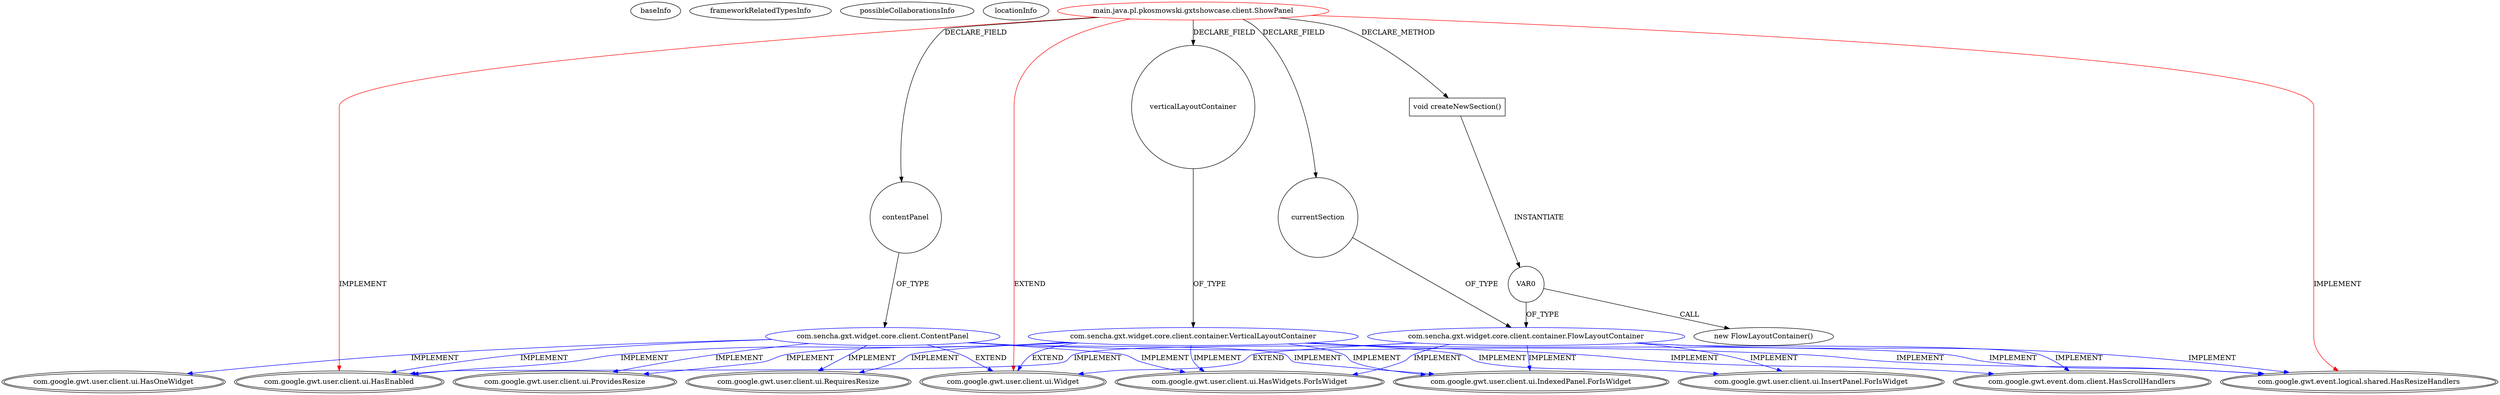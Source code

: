 digraph {
baseInfo[graphId=3416,category="extension_graph",isAnonymous=false,possibleRelation=true]
frameworkRelatedTypesInfo[0="com.google.gwt.user.client.ui.Widget",1="com.google.gwt.event.logical.shared.HasResizeHandlers",2="com.google.gwt.user.client.ui.HasEnabled"]
possibleCollaborationsInfo[0="3416~CLIENT_METHOD_DECLARATION-INSTANTIATION-FIELD_DECLARATION-~com.google.gwt.user.client.ui.Widget com.google.gwt.event.logical.shared.HasResizeHandlers com.google.gwt.user.client.ui.HasEnabled ~com.google.gwt.user.client.ui.Widget com.google.gwt.event.logical.shared.HasResizeHandlers com.google.gwt.user.client.ui.HasEnabled com.google.gwt.user.client.ui.HasWidgets.ForIsWidget com.google.gwt.user.client.ui.IndexedPanel.ForIsWidget com.google.gwt.user.client.ui.InsertPanel.ForIsWidget com.google.gwt.event.dom.client.HasScrollHandlers ~false~false",1="3416~FIELD_DECLARATION-~com.google.gwt.user.client.ui.Widget com.google.gwt.event.logical.shared.HasResizeHandlers com.google.gwt.user.client.ui.HasEnabled ~com.google.gwt.user.client.ui.Widget com.google.gwt.event.logical.shared.HasResizeHandlers com.google.gwt.user.client.ui.HasEnabled com.google.gwt.user.client.ui.HasWidgets.ForIsWidget com.google.gwt.user.client.ui.IndexedPanel.ForIsWidget com.google.gwt.user.client.ui.RequiresResize com.google.gwt.user.client.ui.ProvidesResize com.google.gwt.user.client.ui.InsertPanel.ForIsWidget com.google.gwt.event.dom.client.HasScrollHandlers ~false~false",2="3416~FIELD_DECLARATION-~com.google.gwt.user.client.ui.Widget com.google.gwt.event.logical.shared.HasResizeHandlers com.google.gwt.user.client.ui.HasEnabled ~com.google.gwt.user.client.ui.Widget com.google.gwt.event.logical.shared.HasResizeHandlers com.google.gwt.user.client.ui.HasEnabled com.google.gwt.user.client.ui.HasWidgets.ForIsWidget com.google.gwt.user.client.ui.IndexedPanel.ForIsWidget com.google.gwt.user.client.ui.RequiresResize com.google.gwt.user.client.ui.ProvidesResize com.google.gwt.user.client.ui.HasOneWidget ~false~false"]
locationInfo[projectName="kospiotr-gwt-layout-designer",filePath="/kospiotr-gwt-layout-designer/gwt-layout-designer-master/src/main/java/pl/pkosmowski/gxtshowcase/client/ShowPanel.java",contextSignature="ShowPanel",graphId="3416"]
0[label="main.java.pl.pkosmowski.gxtshowcase.client.ShowPanel",vertexType="ROOT_CLIENT_CLASS_DECLARATION",isFrameworkType=false,color=red]
1[label="com.google.gwt.user.client.ui.Widget",vertexType="FRAMEWORK_CLASS_TYPE",isFrameworkType=true,peripheries=2]
2[label="com.google.gwt.event.logical.shared.HasResizeHandlers",vertexType="FRAMEWORK_INTERFACE_TYPE",isFrameworkType=true,peripheries=2]
3[label="com.google.gwt.user.client.ui.HasEnabled",vertexType="FRAMEWORK_INTERFACE_TYPE",isFrameworkType=true,peripheries=2]
4[label="contentPanel",vertexType="FIELD_DECLARATION",isFrameworkType=false,shape=circle]
5[label="com.sencha.gxt.widget.core.client.ContentPanel",vertexType="REFERENCE_CLIENT_CLASS_DECLARATION",isFrameworkType=false,color=blue]
9[label="com.google.gwt.user.client.ui.HasWidgets.ForIsWidget",vertexType="FRAMEWORK_INTERFACE_TYPE",isFrameworkType=true,peripheries=2]
10[label="com.google.gwt.user.client.ui.IndexedPanel.ForIsWidget",vertexType="FRAMEWORK_INTERFACE_TYPE",isFrameworkType=true,peripheries=2]
11[label="com.google.gwt.user.client.ui.RequiresResize",vertexType="FRAMEWORK_INTERFACE_TYPE",isFrameworkType=true,peripheries=2]
12[label="com.google.gwt.user.client.ui.ProvidesResize",vertexType="FRAMEWORK_INTERFACE_TYPE",isFrameworkType=true,peripheries=2]
13[label="com.google.gwt.user.client.ui.HasOneWidget",vertexType="FRAMEWORK_INTERFACE_TYPE",isFrameworkType=true,peripheries=2]
14[label="currentSection",vertexType="FIELD_DECLARATION",isFrameworkType=false,shape=circle]
15[label="com.sencha.gxt.widget.core.client.container.FlowLayoutContainer",vertexType="REFERENCE_CLIENT_CLASS_DECLARATION",isFrameworkType=false,color=blue]
21[label="com.google.gwt.user.client.ui.InsertPanel.ForIsWidget",vertexType="FRAMEWORK_INTERFACE_TYPE",isFrameworkType=true,peripheries=2]
22[label="com.google.gwt.event.dom.client.HasScrollHandlers",vertexType="FRAMEWORK_INTERFACE_TYPE",isFrameworkType=true,peripheries=2]
23[label="verticalLayoutContainer",vertexType="FIELD_DECLARATION",isFrameworkType=false,shape=circle]
24[label="com.sencha.gxt.widget.core.client.container.VerticalLayoutContainer",vertexType="REFERENCE_CLIENT_CLASS_DECLARATION",isFrameworkType=false,color=blue]
38[label="void createNewSection()",vertexType="CLIENT_METHOD_DECLARATION",isFrameworkType=false,shape=box]
40[label="VAR0",vertexType="VARIABLE_EXPRESION",isFrameworkType=false,shape=circle]
39[label="new FlowLayoutContainer()",vertexType="CONSTRUCTOR_CALL",isFrameworkType=false]
0->1[label="EXTEND",color=red]
0->2[label="IMPLEMENT",color=red]
0->3[label="IMPLEMENT",color=red]
0->4[label="DECLARE_FIELD"]
5->1[label="EXTEND",color=blue]
5->2[label="IMPLEMENT",color=blue]
5->3[label="IMPLEMENT",color=blue]
5->9[label="IMPLEMENT",color=blue]
5->10[label="IMPLEMENT",color=blue]
5->11[label="IMPLEMENT",color=blue]
5->12[label="IMPLEMENT",color=blue]
5->13[label="IMPLEMENT",color=blue]
4->5[label="OF_TYPE"]
0->14[label="DECLARE_FIELD"]
15->1[label="EXTEND",color=blue]
15->2[label="IMPLEMENT",color=blue]
15->3[label="IMPLEMENT",color=blue]
15->9[label="IMPLEMENT",color=blue]
15->10[label="IMPLEMENT",color=blue]
15->21[label="IMPLEMENT",color=blue]
15->22[label="IMPLEMENT",color=blue]
14->15[label="OF_TYPE"]
0->23[label="DECLARE_FIELD"]
24->1[label="EXTEND",color=blue]
24->2[label="IMPLEMENT",color=blue]
24->3[label="IMPLEMENT",color=blue]
24->9[label="IMPLEMENT",color=blue]
24->10[label="IMPLEMENT",color=blue]
24->11[label="IMPLEMENT",color=blue]
24->12[label="IMPLEMENT",color=blue]
24->21[label="IMPLEMENT",color=blue]
24->22[label="IMPLEMENT",color=blue]
23->24[label="OF_TYPE"]
0->38[label="DECLARE_METHOD"]
38->40[label="INSTANTIATE"]
40->15[label="OF_TYPE"]
40->39[label="CALL"]
}
